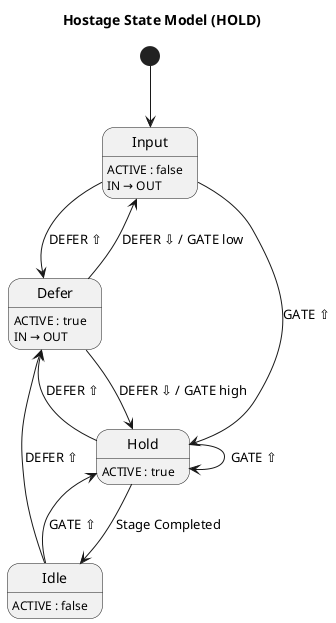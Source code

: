 @startuml
title Hostage State Model (HOLD)

[*] --> Input

Defer : ACTIVE : true
Defer : IN → OUT
Defer --> Input : DEFER ⇩ / GATE low
Defer --> Hold : DEFER ⇩ / GATE high

Hold : ACTIVE : true
Hold --> Defer : DEFER ⇧
Hold --> Hold : GATE ⇧
Hold --> Idle : Stage Completed

Input : ACTIVE : false
Input : IN → OUT
Input --> Defer : DEFER ⇧
Input --> Hold : GATE ⇧

Idle : ACTIVE : false
Idle --> Defer : DEFER ⇧
Idle --> Hold : GATE ⇧

@enduml

